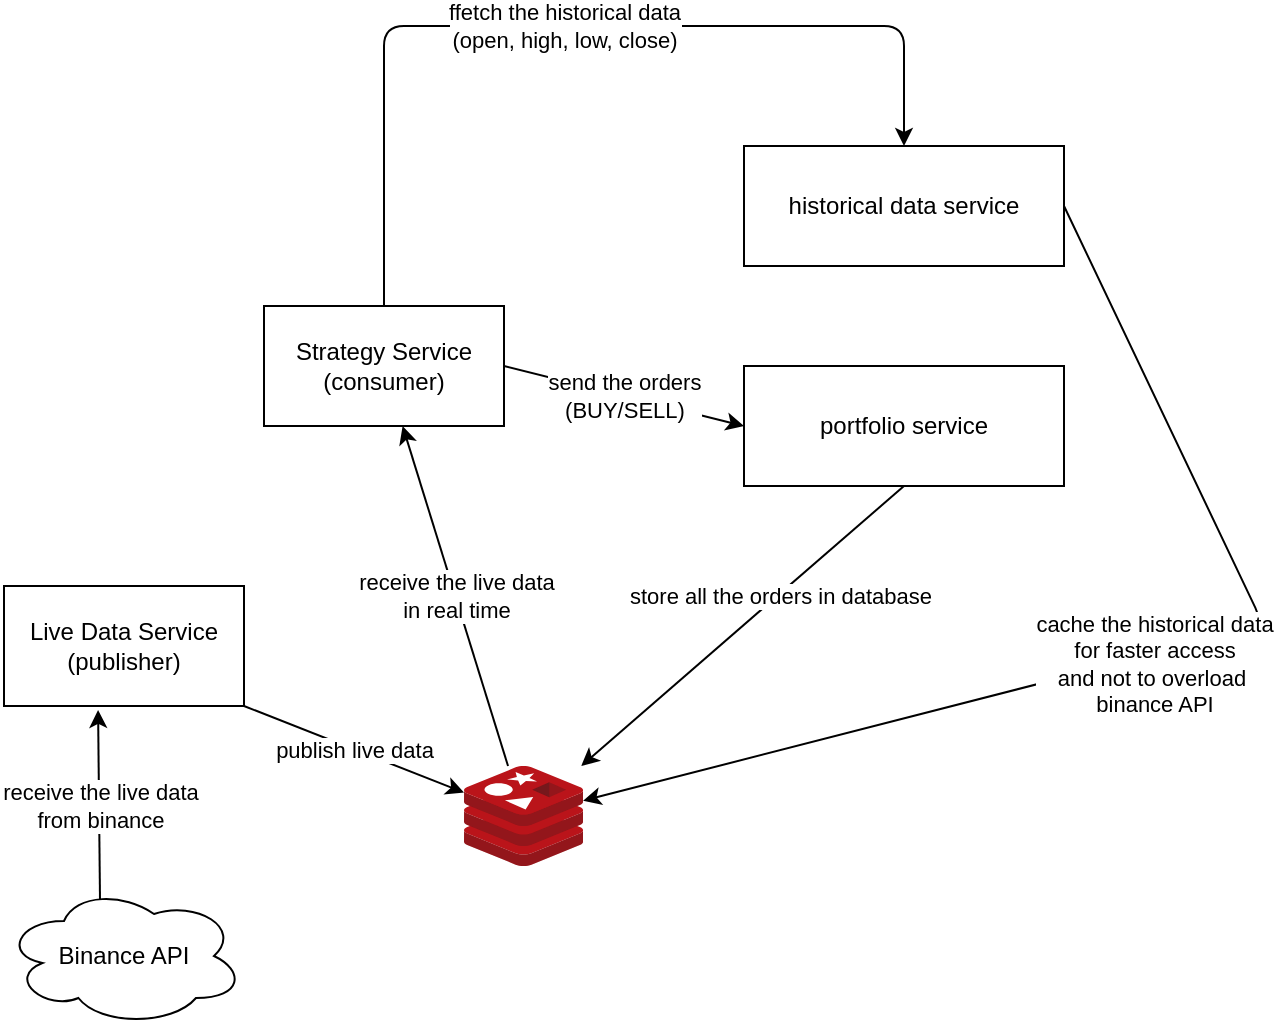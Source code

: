 <mxfile>
    <diagram id="u3-X91cmjBXCQAD-yEK4" name="Page-1">
        <mxGraphModel dx="820" dy="459" grid="1" gridSize="10" guides="1" tooltips="1" connect="1" arrows="1" fold="1" page="1" pageScale="1" pageWidth="827" pageHeight="1169" math="0" shadow="0">
            <root>
                <mxCell id="0"/>
                <mxCell id="1" parent="0"/>
                <mxCell id="14" value="receive the live data&lt;br&gt;in real time" style="edgeStyle=none;html=1;" edge="1" parent="1" source="2" target="12">
                    <mxGeometry relative="1" as="geometry"/>
                </mxCell>
                <mxCell id="2" value="" style="sketch=0;aspect=fixed;html=1;points=[];align=center;image;fontSize=12;image=img/lib/mscae/Cache_Redis_Product.svg;" vertex="1" parent="1">
                    <mxGeometry x="260" y="410" width="59.53" height="50" as="geometry"/>
                </mxCell>
                <mxCell id="11" value="publish live data" style="edgeStyle=none;html=1;exitX=1;exitY=1;exitDx=0;exitDy=0;" edge="1" parent="1" source="10" target="2">
                    <mxGeometry relative="1" as="geometry"/>
                </mxCell>
                <mxCell id="10" value="Live Data Service&lt;br&gt;(publisher)" style="rounded=0;whiteSpace=wrap;html=1;" vertex="1" parent="1">
                    <mxGeometry x="30" y="320" width="120" height="60" as="geometry"/>
                </mxCell>
                <mxCell id="17" value="ffetch the historical data&lt;br&gt;(open, high, low, close)" style="html=1;exitX=0.5;exitY=0;exitDx=0;exitDy=0;entryX=0.5;entryY=0;entryDx=0;entryDy=0;" edge="1" parent="1" source="12" target="15">
                    <mxGeometry relative="1" as="geometry">
                        <Array as="points">
                            <mxPoint x="220" y="40"/>
                            <mxPoint x="480" y="40"/>
                        </Array>
                    </mxGeometry>
                </mxCell>
                <mxCell id="20" value="send the orders&lt;br&gt;(BUY/SELL)" style="edgeStyle=none;html=1;exitX=1;exitY=0.5;exitDx=0;exitDy=0;entryX=0;entryY=0.5;entryDx=0;entryDy=0;" edge="1" parent="1" source="12" target="16">
                    <mxGeometry relative="1" as="geometry"/>
                </mxCell>
                <mxCell id="12" value="Strategy Service&lt;br&gt;(consumer)" style="rounded=0;whiteSpace=wrap;html=1;" vertex="1" parent="1">
                    <mxGeometry x="160" y="180" width="120" height="60" as="geometry"/>
                </mxCell>
                <mxCell id="22" style="edgeStyle=none;html=1;exitX=1;exitY=0.5;exitDx=0;exitDy=0;" edge="1" parent="1" source="15" target="2">
                    <mxGeometry relative="1" as="geometry">
                        <Array as="points">
                            <mxPoint x="660" y="340"/>
                        </Array>
                    </mxGeometry>
                </mxCell>
                <mxCell id="29" value="cache the historical data&lt;br&gt;for faster access&lt;br&gt;and not to overload&amp;nbsp;&lt;br&gt;binance API" style="edgeLabel;html=1;align=center;verticalAlign=middle;resizable=0;points=[];" vertex="1" connectable="0" parent="22">
                    <mxGeometry x="-0.003" y="4" relative="1" as="geometry">
                        <mxPoint as="offset"/>
                    </mxGeometry>
                </mxCell>
                <mxCell id="15" value="historical data service" style="rounded=0;whiteSpace=wrap;html=1;" vertex="1" parent="1">
                    <mxGeometry x="400" y="100" width="160" height="60" as="geometry"/>
                </mxCell>
                <mxCell id="21" style="edgeStyle=none;html=1;exitX=0.5;exitY=1;exitDx=0;exitDy=0;" edge="1" parent="1" source="16" target="2">
                    <mxGeometry relative="1" as="geometry"/>
                </mxCell>
                <mxCell id="28" value="store all the orders in database" style="edgeLabel;html=1;align=center;verticalAlign=middle;resizable=0;points=[];" vertex="1" connectable="0" parent="21">
                    <mxGeometry x="-0.218" y="2" relative="1" as="geometry">
                        <mxPoint y="-1" as="offset"/>
                    </mxGeometry>
                </mxCell>
                <mxCell id="16" value="portfolio service" style="rounded=0;whiteSpace=wrap;html=1;" vertex="1" parent="1">
                    <mxGeometry x="400" y="210" width="160" height="60" as="geometry"/>
                </mxCell>
                <mxCell id="26" value="receive the live data&lt;br&gt;from binance" style="edgeStyle=none;html=1;exitX=0.4;exitY=0.1;exitDx=0;exitDy=0;exitPerimeter=0;entryX=0.392;entryY=1.033;entryDx=0;entryDy=0;entryPerimeter=0;" edge="1" parent="1" source="25" target="10">
                    <mxGeometry relative="1" as="geometry"/>
                </mxCell>
                <mxCell id="25" value="Binance API" style="ellipse;shape=cloud;whiteSpace=wrap;html=1;" vertex="1" parent="1">
                    <mxGeometry x="30" y="470" width="120" height="70" as="geometry"/>
                </mxCell>
            </root>
        </mxGraphModel>
    </diagram>
</mxfile>